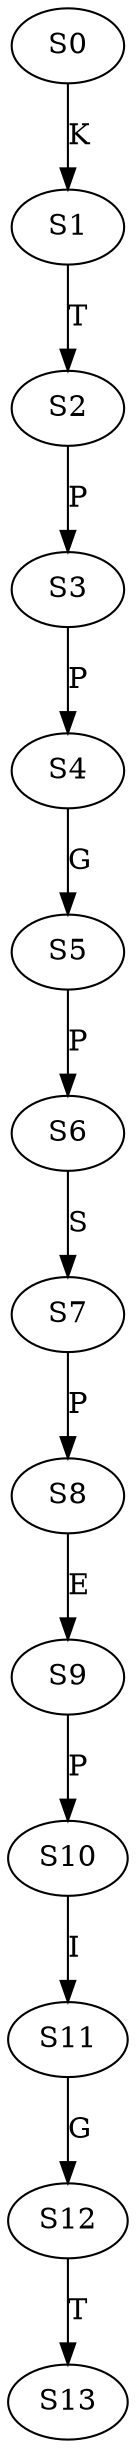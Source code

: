 strict digraph  {
	S0 -> S1 [ label = K ];
	S1 -> S2 [ label = T ];
	S2 -> S3 [ label = P ];
	S3 -> S4 [ label = P ];
	S4 -> S5 [ label = G ];
	S5 -> S6 [ label = P ];
	S6 -> S7 [ label = S ];
	S7 -> S8 [ label = P ];
	S8 -> S9 [ label = E ];
	S9 -> S10 [ label = P ];
	S10 -> S11 [ label = I ];
	S11 -> S12 [ label = G ];
	S12 -> S13 [ label = T ];
}
